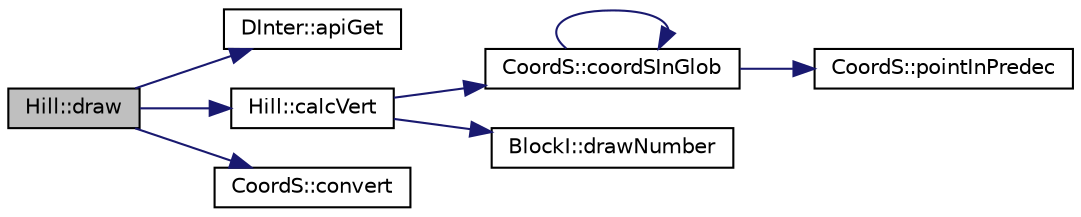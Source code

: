 digraph "Hill::draw"
{
 // LATEX_PDF_SIZE
  edge [fontname="Helvetica",fontsize="10",labelfontname="Helvetica",labelfontsize="10"];
  node [fontname="Helvetica",fontsize="10",shape=record];
  rankdir="LR";
  Node1 [label="Hill::draw",height=0.2,width=0.4,color="black", fillcolor="grey75", style="filled", fontcolor="black",tooltip="Rysuje obiekt klasy Hill."];
  Node1 -> Node2 [color="midnightblue",fontsize="10",style="solid",fontname="Helvetica"];
  Node2 [label="DInter::apiGet",height=0.2,width=0.4,color="black", fillcolor="white", style="filled",URL="$class_d_inter.html#a3e2df02254e651d89c41ab1e2c0b6961",tooltip="Metoda zwracająca wskaźnik do gnuplota."];
  Node1 -> Node3 [color="midnightblue",fontsize="10",style="solid",fontname="Helvetica"];
  Node3 [label="Hill::calcVert",height=0.2,width=0.4,color="black", fillcolor="white", style="filled",URL="$class_hill.html#a91d4284c024d369001455a5c6cb400b7",tooltip="Funkcja przeliczająca wierzchołki obiektu."];
  Node3 -> Node4 [color="midnightblue",fontsize="10",style="solid",fontname="Helvetica"];
  Node4 [label="CoordS::coordSInGlob",height=0.2,width=0.4,color="black", fillcolor="white", style="filled",URL="$class_coord_s.html#a143df38916388dc1e96adf59bcbfc730",tooltip="Metoda zwracająca wektor w globalnym układzie współrzędnych."];
  Node4 -> Node4 [color="midnightblue",fontsize="10",style="solid",fontname="Helvetica"];
  Node4 -> Node5 [color="midnightblue",fontsize="10",style="solid",fontname="Helvetica"];
  Node5 [label="CoordS::pointInPredec",height=0.2,width=0.4,color="black", fillcolor="white", style="filled",URL="$class_coord_s.html#a044e7f44b4b73a9b2b563bc29e7ebb71",tooltip="Metoda zwracająca wektor w poprzednim układzie współrzędnych."];
  Node3 -> Node6 [color="midnightblue",fontsize="10",style="solid",fontname="Helvetica"];
  Node6 [label="BlockI::drawNumber",height=0.2,width=0.4,color="black", fillcolor="white", style="filled",URL="$class_block_i.html#adfb898236dda7ba4d1c12039d9f56f5f",tooltip="Funkcja zwracająca losową liczbę z określonego przedziału."];
  Node1 -> Node7 [color="midnightblue",fontsize="10",style="solid",fontname="Helvetica"];
  Node7 [label="CoordS::convert",height=0.2,width=0.4,color="black", fillcolor="white", style="filled",URL="$class_coord_s.html#aa78f24726d865573213f3f9bdcedb4cb",tooltip="Metoda przeliczająca wektor na punkty zdolne do narysowania."];
}
